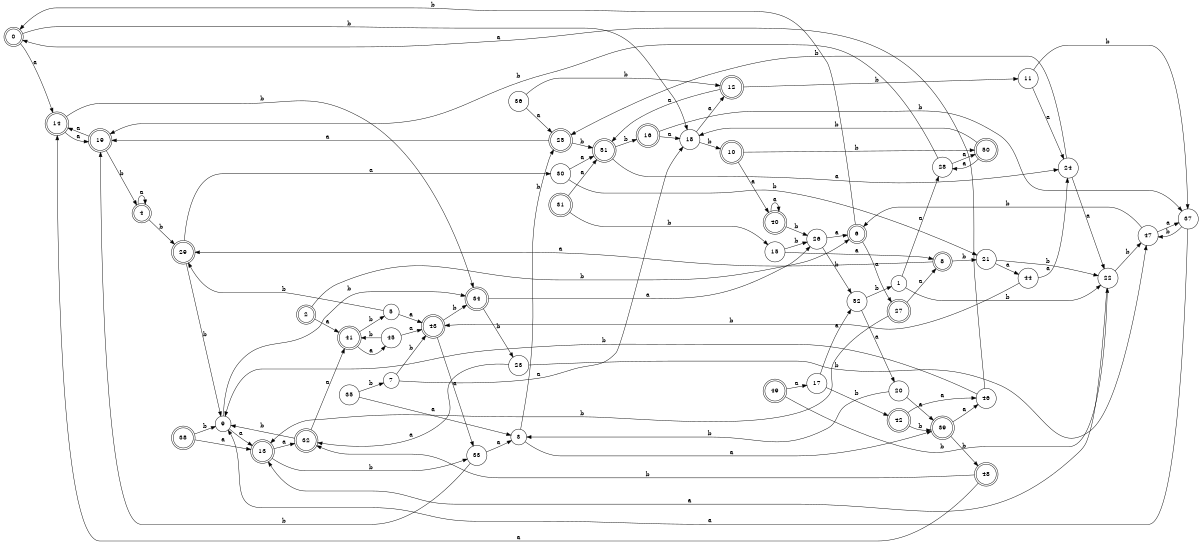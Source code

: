 digraph n43_5 {
__start0 [label="" shape="none"];

rankdir=LR;
size="8,5";

s0 [style="rounded,filled", color="black", fillcolor="white" shape="doublecircle", label="0"];
s1 [style="filled", color="black", fillcolor="white" shape="circle", label="1"];
s2 [style="rounded,filled", color="black", fillcolor="white" shape="doublecircle", label="2"];
s3 [style="filled", color="black", fillcolor="white" shape="circle", label="3"];
s4 [style="rounded,filled", color="black", fillcolor="white" shape="doublecircle", label="4"];
s5 [style="filled", color="black", fillcolor="white" shape="circle", label="5"];
s6 [style="rounded,filled", color="black", fillcolor="white" shape="doublecircle", label="6"];
s7 [style="filled", color="black", fillcolor="white" shape="circle", label="7"];
s8 [style="rounded,filled", color="black", fillcolor="white" shape="doublecircle", label="8"];
s9 [style="filled", color="black", fillcolor="white" shape="circle", label="9"];
s10 [style="rounded,filled", color="black", fillcolor="white" shape="doublecircle", label="10"];
s11 [style="filled", color="black", fillcolor="white" shape="circle", label="11"];
s12 [style="rounded,filled", color="black", fillcolor="white" shape="doublecircle", label="12"];
s13 [style="rounded,filled", color="black", fillcolor="white" shape="doublecircle", label="13"];
s14 [style="rounded,filled", color="black", fillcolor="white" shape="doublecircle", label="14"];
s15 [style="filled", color="black", fillcolor="white" shape="circle", label="15"];
s16 [style="rounded,filled", color="black", fillcolor="white" shape="doublecircle", label="16"];
s17 [style="filled", color="black", fillcolor="white" shape="circle", label="17"];
s18 [style="filled", color="black", fillcolor="white" shape="circle", label="18"];
s19 [style="rounded,filled", color="black", fillcolor="white" shape="doublecircle", label="19"];
s20 [style="filled", color="black", fillcolor="white" shape="circle", label="20"];
s21 [style="filled", color="black", fillcolor="white" shape="circle", label="21"];
s22 [style="filled", color="black", fillcolor="white" shape="circle", label="22"];
s23 [style="filled", color="black", fillcolor="white" shape="circle", label="23"];
s24 [style="filled", color="black", fillcolor="white" shape="circle", label="24"];
s25 [style="rounded,filled", color="black", fillcolor="white" shape="doublecircle", label="25"];
s26 [style="filled", color="black", fillcolor="white" shape="circle", label="26"];
s27 [style="rounded,filled", color="black", fillcolor="white" shape="doublecircle", label="27"];
s28 [style="filled", color="black", fillcolor="white" shape="circle", label="28"];
s29 [style="rounded,filled", color="black", fillcolor="white" shape="doublecircle", label="29"];
s30 [style="filled", color="black", fillcolor="white" shape="circle", label="30"];
s31 [style="rounded,filled", color="black", fillcolor="white" shape="doublecircle", label="31"];
s32 [style="rounded,filled", color="black", fillcolor="white" shape="doublecircle", label="32"];
s33 [style="filled", color="black", fillcolor="white" shape="circle", label="33"];
s34 [style="rounded,filled", color="black", fillcolor="white" shape="doublecircle", label="34"];
s35 [style="filled", color="black", fillcolor="white" shape="circle", label="35"];
s36 [style="filled", color="black", fillcolor="white" shape="circle", label="36"];
s37 [style="filled", color="black", fillcolor="white" shape="circle", label="37"];
s38 [style="rounded,filled", color="black", fillcolor="white" shape="doublecircle", label="38"];
s39 [style="rounded,filled", color="black", fillcolor="white" shape="doublecircle", label="39"];
s40 [style="rounded,filled", color="black", fillcolor="white" shape="doublecircle", label="40"];
s41 [style="rounded,filled", color="black", fillcolor="white" shape="doublecircle", label="41"];
s42 [style="rounded,filled", color="black", fillcolor="white" shape="doublecircle", label="42"];
s43 [style="rounded,filled", color="black", fillcolor="white" shape="doublecircle", label="43"];
s44 [style="filled", color="black", fillcolor="white" shape="circle", label="44"];
s45 [style="filled", color="black", fillcolor="white" shape="circle", label="45"];
s46 [style="filled", color="black", fillcolor="white" shape="circle", label="46"];
s47 [style="filled", color="black", fillcolor="white" shape="circle", label="47"];
s48 [style="rounded,filled", color="black", fillcolor="white" shape="doublecircle", label="48"];
s49 [style="rounded,filled", color="black", fillcolor="white" shape="doublecircle", label="49"];
s50 [style="rounded,filled", color="black", fillcolor="white" shape="doublecircle", label="50"];
s51 [style="rounded,filled", color="black", fillcolor="white" shape="doublecircle", label="51"];
s52 [style="filled", color="black", fillcolor="white" shape="circle", label="52"];
s0 -> s14 [label="a"];
s0 -> s18 [label="b"];
s1 -> s28 [label="a"];
s1 -> s22 [label="b"];
s2 -> s41 [label="a"];
s2 -> s6 [label="b"];
s3 -> s39 [label="a"];
s3 -> s25 [label="b"];
s4 -> s4 [label="a"];
s4 -> s29 [label="b"];
s5 -> s43 [label="a"];
s5 -> s29 [label="b"];
s6 -> s27 [label="a"];
s6 -> s0 [label="b"];
s7 -> s18 [label="a"];
s7 -> s43 [label="b"];
s8 -> s29 [label="a"];
s8 -> s21 [label="b"];
s9 -> s13 [label="a"];
s9 -> s34 [label="b"];
s10 -> s40 [label="a"];
s10 -> s50 [label="b"];
s11 -> s24 [label="a"];
s11 -> s37 [label="b"];
s12 -> s51 [label="a"];
s12 -> s11 [label="b"];
s13 -> s32 [label="a"];
s13 -> s33 [label="b"];
s14 -> s19 [label="a"];
s14 -> s34 [label="b"];
s15 -> s8 [label="a"];
s15 -> s26 [label="b"];
s16 -> s18 [label="a"];
s16 -> s37 [label="b"];
s17 -> s52 [label="a"];
s17 -> s42 [label="b"];
s18 -> s12 [label="a"];
s18 -> s10 [label="b"];
s19 -> s14 [label="a"];
s19 -> s4 [label="b"];
s20 -> s39 [label="a"];
s20 -> s3 [label="b"];
s21 -> s44 [label="a"];
s21 -> s22 [label="b"];
s22 -> s13 [label="a"];
s22 -> s47 [label="b"];
s23 -> s32 [label="a"];
s23 -> s47 [label="b"];
s24 -> s22 [label="a"];
s24 -> s25 [label="b"];
s25 -> s19 [label="a"];
s25 -> s51 [label="b"];
s26 -> s6 [label="a"];
s26 -> s52 [label="b"];
s27 -> s8 [label="a"];
s27 -> s13 [label="b"];
s28 -> s50 [label="a"];
s28 -> s19 [label="b"];
s29 -> s30 [label="a"];
s29 -> s9 [label="b"];
s30 -> s51 [label="a"];
s30 -> s21 [label="b"];
s31 -> s51 [label="a"];
s31 -> s15 [label="b"];
s32 -> s41 [label="a"];
s32 -> s9 [label="b"];
s33 -> s3 [label="a"];
s33 -> s19 [label="b"];
s34 -> s26 [label="a"];
s34 -> s23 [label="b"];
s35 -> s3 [label="a"];
s35 -> s7 [label="b"];
s36 -> s25 [label="a"];
s36 -> s12 [label="b"];
s37 -> s9 [label="a"];
s37 -> s47 [label="b"];
s38 -> s13 [label="a"];
s38 -> s9 [label="b"];
s39 -> s46 [label="a"];
s39 -> s48 [label="b"];
s40 -> s40 [label="a"];
s40 -> s26 [label="b"];
s41 -> s45 [label="a"];
s41 -> s5 [label="b"];
s42 -> s46 [label="a"];
s42 -> s39 [label="b"];
s43 -> s33 [label="a"];
s43 -> s34 [label="b"];
s44 -> s24 [label="a"];
s44 -> s43 [label="b"];
s45 -> s43 [label="a"];
s45 -> s41 [label="b"];
s46 -> s0 [label="a"];
s46 -> s9 [label="b"];
s47 -> s37 [label="a"];
s47 -> s6 [label="b"];
s48 -> s14 [label="a"];
s48 -> s32 [label="b"];
s49 -> s17 [label="a"];
s49 -> s22 [label="b"];
s50 -> s28 [label="a"];
s50 -> s18 [label="b"];
s51 -> s24 [label="a"];
s51 -> s16 [label="b"];
s52 -> s20 [label="a"];
s52 -> s1 [label="b"];

}